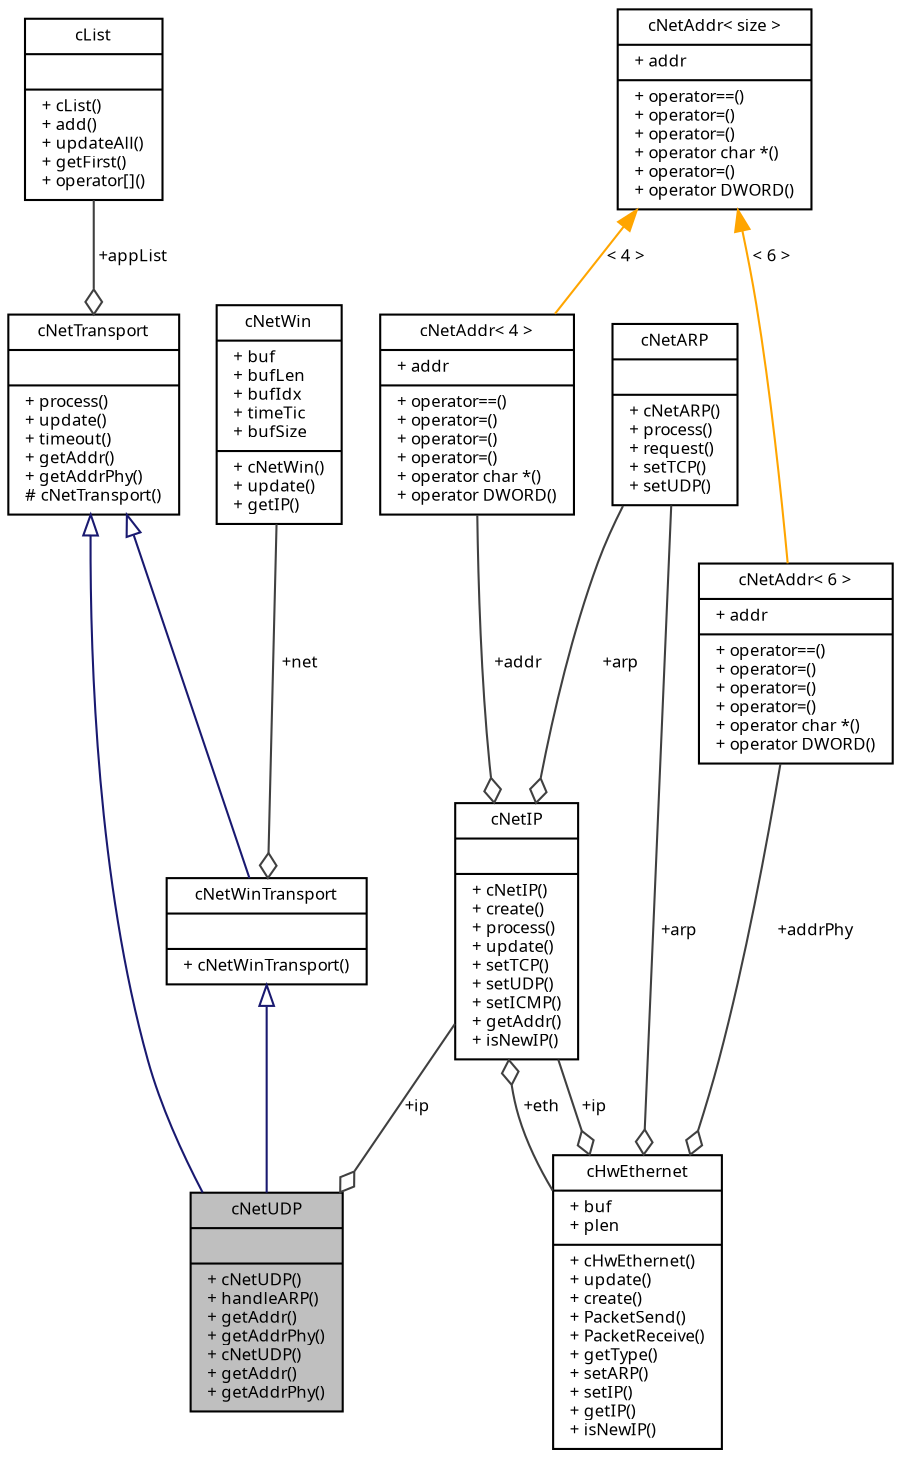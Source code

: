 digraph "cNetUDP"
{
  edge [fontname="Sans",fontsize="8",labelfontname="Sans",labelfontsize="8"];
  node [fontname="Sans",fontsize="8",shape=record];
  Node1 [label="{cNetUDP\n||+ cNetUDP()\l+ handleARP()\l+ getAddr()\l+ getAddrPhy()\l+ cNetUDP()\l+ getAddr()\l+ getAddrPhy()\l}",height=0.2,width=0.4,color="black", fillcolor="grey75", style="filled", fontcolor="black"];
  Node2 -> Node1 [dir="back",color="midnightblue",fontsize="8",style="solid",arrowtail="onormal",fontname="Sans"];
  Node2 [label="{cNetWinTransport\n||+ cNetWinTransport()\l}",height=0.2,width=0.4,color="black", fillcolor="white", style="filled",URL="$classc_net_win_transport.html"];
  Node3 -> Node2 [dir="back",color="midnightblue",fontsize="8",style="solid",arrowtail="onormal",fontname="Sans"];
  Node3 [label="{cNetTransport\n||+ process()\l+ update()\l+ timeout()\l+ getAddr()\l+ getAddrPhy()\l# cNetTransport()\l}",height=0.2,width=0.4,color="black", fillcolor="white", style="filled",URL="$classc_net_transport.html"];
  Node4 -> Node3 [color="grey25",fontsize="8",style="solid",label=" +appList" ,arrowhead="odiamond",fontname="Sans"];
  Node4 [label="{cList\n||+ cList()\l+ add()\l+ updateAll()\l+ getFirst()\l+ operator[]()\l}",height=0.2,width=0.4,color="black", fillcolor="white", style="filled",URL="$classc_list.html",tooltip="Base class for single linked lists. "];
  Node5 -> Node2 [color="grey25",fontsize="8",style="solid",label=" +net" ,arrowhead="odiamond",fontname="Sans"];
  Node5 [label="{cNetWin\n|+ buf\l+ bufLen\l+ bufIdx\l+ timeTic\l+ bufSize\l|+ cNetWin()\l+ update()\l+ getIP()\l}",height=0.2,width=0.4,color="black", fillcolor="white", style="filled",URL="$classc_net_win.html"];
  Node3 -> Node1 [dir="back",color="midnightblue",fontsize="8",style="solid",arrowtail="onormal",fontname="Sans"];
  Node6 -> Node1 [color="grey25",fontsize="8",style="solid",label=" +ip" ,arrowhead="odiamond",fontname="Sans"];
  Node6 [label="{cNetIP\n||+ cNetIP()\l+ create()\l+ process()\l+ update()\l+ setTCP()\l+ setUDP()\l+ setICMP()\l+ getAddr()\l+ isNewIP()\l}",height=0.2,width=0.4,color="black", fillcolor="white", style="filled",URL="$classc_net_i_p.html"];
  Node7 -> Node6 [color="grey25",fontsize="8",style="solid",label=" +eth" ,arrowhead="odiamond",fontname="Sans"];
  Node7 [label="{cHwEthernet\n|+ buf\l+ plen\l|+ cHwEthernet()\l+ update()\l+ create()\l+ PacketSend()\l+ PacketReceive()\l+ getType()\l+ setARP()\l+ setIP()\l+ getIP()\l+ isNewIP()\l}",height=0.2,width=0.4,color="black", fillcolor="white", style="filled",URL="$classc_hw_ethernet.html"];
  Node6 -> Node7 [color="grey25",fontsize="8",style="solid",label=" +ip" ,arrowhead="odiamond",fontname="Sans"];
  Node8 -> Node7 [color="grey25",fontsize="8",style="solid",label=" +addrPhy" ,arrowhead="odiamond",fontname="Sans"];
  Node8 [label="{cNetAddr\< 6 \>\n|+ addr\l|+ operator==()\l+ operator=()\l+ operator=()\l+ operator=()\l+ operator char *()\l+ operator DWORD()\l}",height=0.2,width=0.4,color="black", fillcolor="white", style="filled",URL="$classc_net_addr.html"];
  Node9 -> Node8 [dir="back",color="orange",fontsize="8",style="solid",label=" \< 6 \>" ,fontname="Sans"];
  Node9 [label="{cNetAddr\< size \>\n|+ addr\l|+ operator==()\l+ operator=()\l+ operator=()\l+ operator char *()\l+ operator=()\l+ operator DWORD()\l}",height=0.2,width=0.4,color="black", fillcolor="white", style="filled",URL="$classc_net_addr.html"];
  Node10 -> Node7 [color="grey25",fontsize="8",style="solid",label=" +arp" ,arrowhead="odiamond",fontname="Sans"];
  Node10 [label="{cNetARP\n||+ cNetARP()\l+ process()\l+ request()\l+ setTCP()\l+ setUDP()\l}",height=0.2,width=0.4,color="black", fillcolor="white", style="filled",URL="$classc_net_a_r_p.html"];
  Node11 -> Node6 [color="grey25",fontsize="8",style="solid",label=" +addr" ,arrowhead="odiamond",fontname="Sans"];
  Node11 [label="{cNetAddr\< 4 \>\n|+ addr\l|+ operator==()\l+ operator=()\l+ operator=()\l+ operator=()\l+ operator char *()\l+ operator DWORD()\l}",height=0.2,width=0.4,color="black", fillcolor="white", style="filled",URL="$classc_net_addr.html"];
  Node9 -> Node11 [dir="back",color="orange",fontsize="8",style="solid",label=" \< 4 \>" ,fontname="Sans"];
  Node10 -> Node6 [color="grey25",fontsize="8",style="solid",label=" +arp" ,arrowhead="odiamond",fontname="Sans"];
}
